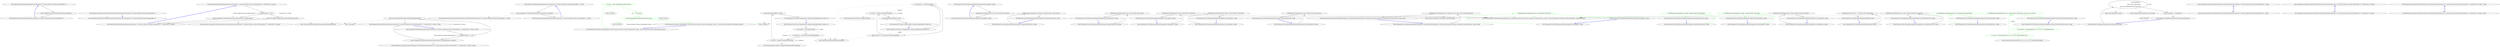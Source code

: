digraph  {
n0 [cluster="Humanizer.CollectionHumanizeExtensions.Humanize<T>(System.Collections.Generic.IEnumerable<T>)", label="Entry Humanizer.CollectionHumanizeExtensions.Humanize<T>(System.Collections.Generic.IEnumerable<T>)", span="17-17"];
n1 [cluster="Humanizer.CollectionHumanizeExtensions.Humanize<T>(System.Collections.Generic.IEnumerable<T>)", label="return Configurator.CollectionFormatter.Humanize(collection);", span="19-19"];
n2 [cluster="Humanizer.CollectionHumanizeExtensions.Humanize<T>(System.Collections.Generic.IEnumerable<T>)", label="Exit Humanizer.CollectionHumanizeExtensions.Humanize<T>(System.Collections.Generic.IEnumerable<T>)", span="17-17"];
n3 [cluster="Humanizer.Localisation.CollectionFormatters.ICollectionFormatter.Humanize<T>(System.Collections.Generic.IEnumerable<T>)", label="Entry Humanizer.Localisation.CollectionFormatters.ICollectionFormatter.Humanize<T>(System.Collections.Generic.IEnumerable<T>)", span="14-14"];
n4 [cluster="Humanizer.CollectionHumanizeExtensions.Humanize<T>(System.Collections.Generic.IEnumerable<T>, System.Func<T, string>)", label="Entry Humanizer.CollectionHumanizeExtensions.Humanize<T>(System.Collections.Generic.IEnumerable<T>, System.Func<T, string>)", span="27-27"];
n5 [cluster="Humanizer.CollectionHumanizeExtensions.Humanize<T>(System.Collections.Generic.IEnumerable<T>, System.Func<T, string>)", label="displayFormatter == null", span="29-29"];
n6 [cluster="Humanizer.CollectionHumanizeExtensions.Humanize<T>(System.Collections.Generic.IEnumerable<T>, System.Func<T, string>)", label="throw new ArgumentNullException(nameof(displayFormatter));", span="30-30"];
n7 [cluster="Humanizer.CollectionHumanizeExtensions.Humanize<T>(System.Collections.Generic.IEnumerable<T>, System.Func<T, string>)", label="return Configurator.CollectionFormatter.Humanize(collection, displayFormatter);", span="32-32"];
n8 [cluster="Humanizer.CollectionHumanizeExtensions.Humanize<T>(System.Collections.Generic.IEnumerable<T>, System.Func<T, string>)", label="Exit Humanizer.CollectionHumanizeExtensions.Humanize<T>(System.Collections.Generic.IEnumerable<T>, System.Func<T, string>)", span="27-27"];
n9 [cluster="System.ArgumentNullException.ArgumentNullException(string)", label="Entry System.ArgumentNullException.ArgumentNullException(string)", span="0-0"];
n10 [cluster="Unk.nameof", label="Entry Unk.nameof", span=""];
n11 [cluster="Humanizer.Localisation.CollectionFormatters.ICollectionFormatter.Humanize<T>(System.Collections.Generic.IEnumerable<T>, System.Func<T, string>)", label="Entry Humanizer.Localisation.CollectionFormatters.ICollectionFormatter.Humanize<T>(System.Collections.Generic.IEnumerable<T>, System.Func<T, string>)", span="20-20"];
n12 [cluster="Humanizer.CollectionHumanizeExtensions.Humanize<T>(System.Collections.Generic.IEnumerable<T>, string)", label="Entry Humanizer.CollectionHumanizeExtensions.Humanize<T>(System.Collections.Generic.IEnumerable<T>, string)", span="40-40"];
n13 [cluster="Humanizer.CollectionHumanizeExtensions.Humanize<T>(System.Collections.Generic.IEnumerable<T>, string)", label="return Configurator.CollectionFormatter.Humanize(collection, separator);", span="43-43"];
n14 [cluster="Humanizer.CollectionHumanizeExtensions.Humanize<T>(System.Collections.Generic.IEnumerable<T>, string)", label="Exit Humanizer.CollectionHumanizeExtensions.Humanize<T>(System.Collections.Generic.IEnumerable<T>, string)", span="40-40"];
n15 [cluster="Humanizer.Localisation.CollectionFormatters.ICollectionFormatter.Humanize<T>(System.Collections.Generic.IEnumerable<T>, string)", label="Entry Humanizer.Localisation.CollectionFormatters.ICollectionFormatter.Humanize<T>(System.Collections.Generic.IEnumerable<T>, string)", span="27-27"];
n16 [cluster="Humanizer.CollectionHumanizeExtensions.Humanize<T>(System.Collections.Generic.IEnumerable<T>, System.Func<T, string>, string)", label="Entry Humanizer.CollectionHumanizeExtensions.Humanize<T>(System.Collections.Generic.IEnumerable<T>, System.Func<T, string>, string)", span="51-51"];
n17 [cluster="Humanizer.CollectionHumanizeExtensions.Humanize<T>(System.Collections.Generic.IEnumerable<T>, System.Func<T, string>, string)", label="displayFormatter == null", span="53-53"];
n18 [cluster="Humanizer.CollectionHumanizeExtensions.Humanize<T>(System.Collections.Generic.IEnumerable<T>, System.Func<T, string>, string)", label="throw new ArgumentNullException(nameof(displayFormatter));", span="54-54"];
n19 [cluster="Humanizer.CollectionHumanizeExtensions.Humanize<T>(System.Collections.Generic.IEnumerable<T>, System.Func<T, string>, string)", label="return Configurator.CollectionFormatter.Humanize(collection, displayFormatter, separator);", span="56-56"];
n20 [cluster="Humanizer.CollectionHumanizeExtensions.Humanize<T>(System.Collections.Generic.IEnumerable<T>, System.Func<T, string>, string)", label="Exit Humanizer.CollectionHumanizeExtensions.Humanize<T>(System.Collections.Generic.IEnumerable<T>, System.Func<T, string>, string)", span="51-51"];
n21 [cluster="Humanizer.Localisation.CollectionFormatters.ICollectionFormatter.Humanize<T>(System.Collections.Generic.IEnumerable<T>, System.Func<T, string>, string)", label="Entry Humanizer.Localisation.CollectionFormatters.ICollectionFormatter.Humanize<T>(System.Collections.Generic.IEnumerable<T>, System.Func<T, string>, string)", span="34-34"];
d17 [cluster="Humanizer.Tests.Bytes.ComparingTests.SortList(System.Collections.Generic.IEnumerable<string>, System.Collections.Generic.IEnumerable<string>)", color=green, community=0, label="0: var list = values.Select(ByteSize.Parse).ToList()", span="40-40"];
d16 [cluster="Humanizer.Tests.Bytes.ComparingTests.SortList(System.Collections.Generic.IEnumerable<string>, System.Collections.Generic.IEnumerable<string>)", label="Entry Humanizer.Tests.Bytes.ComparingTests.SortList(System.Collections.Generic.IEnumerable<string>, System.Collections.Generic.IEnumerable<string>)", span="38-38"];
d18 [cluster="Humanizer.Tests.Bytes.ComparingTests.SortList(System.Collections.Generic.IEnumerable<string>, System.Collections.Generic.IEnumerable<string>)", color=green, community=0, label="0: list.Sort()", span="41-41"];
d21 [cluster="Unk.Select", label="Entry Unk.Select", span=""];
d22 [cluster="Unk.ToList", label="Entry Unk.ToList", span=""];
d19 [cluster="Humanizer.Tests.Bytes.ComparingTests.SortList(System.Collections.Generic.IEnumerable<string>, System.Collections.Generic.IEnumerable<string>)", color=green, community=0, label="0: Assert.Equal(expected.Select(ByteSize.Parse), list)", span="43-43"];
d20 [cluster="Humanizer.Tests.Bytes.ComparingTests.SortList(System.Collections.Generic.IEnumerable<string>, System.Collections.Generic.IEnumerable<string>)", label="Exit Humanizer.Tests.Bytes.ComparingTests.SortList(System.Collections.Generic.IEnumerable<string>, System.Collections.Generic.IEnumerable<string>)", span="38-38"];
d8 [cluster="Unk.Equal", label="Entry Unk.Equal", span=""];
d23 [cluster="Unk.Sort", label="Entry Unk.Sort", span=""];
d4 [cluster="Humanizer.Tests.Bytes.ComparingTests.CompareStrongTyped(double, double, int)", label="Assert.Equal(expectedResult, result)", span="19-19"];
d13 [cluster="Humanizer.Tests.Bytes.ComparingTests.CompareUntyped(double, double, int)", label="Assert.Equal(expectedResult, result)", span="32-32"];
d0 [cluster="Humanizer.Tests.Bytes.ComparingTests.CompareStrongTyped(double, double, int)", label="Entry Humanizer.Tests.Bytes.ComparingTests.CompareStrongTyped(double, double, int)", span="13-13"];
d3 [cluster="Humanizer.Tests.Bytes.ComparingTests.CompareStrongTyped(double, double, int)", label="var result = valueSize.CompareTo(otherSize)", span="17-17"];
d5 [cluster="Humanizer.Tests.Bytes.ComparingTests.CompareStrongTyped(double, double, int)", label="Exit Humanizer.Tests.Bytes.ComparingTests.CompareStrongTyped(double, double, int)", span="13-13"];
d9 [cluster="Humanizer.Tests.Bytes.ComparingTests.CompareUntyped(double, double, int)", label="Entry Humanizer.Tests.Bytes.ComparingTests.CompareUntyped(double, double, int)", span="26-26"];
d12 [cluster="Humanizer.Tests.Bytes.ComparingTests.CompareUntyped(double, double, int)", label="var result = valueSize.CompareTo(otherSize)", span="30-30"];
d14 [cluster="Humanizer.Tests.Bytes.ComparingTests.CompareUntyped(double, double, int)", label="Exit Humanizer.Tests.Bytes.ComparingTests.CompareUntyped(double, double, int)", span="26-26"];
d1 [cluster="Humanizer.Tests.Bytes.ComparingTests.CompareStrongTyped(double, double, int)", label="var valueSize = new ByteSize(value)", span="15-15"];
d2 [cluster="Humanizer.Tests.Bytes.ComparingTests.CompareStrongTyped(double, double, int)", label="var otherSize = new ByteSize(valueToCompareWith)", span="16-16"];
d7 [cluster="Humanizer.Bytes.ByteSize.CompareTo(Humanizer.Bytes.ByteSize)", label="Entry Humanizer.Bytes.ByteSize.CompareTo(Humanizer.Bytes.ByteSize)", span="224-224"];
d10 [cluster="Humanizer.Tests.Bytes.ComparingTests.CompareUntyped(double, double, int)", label="var valueSize = new ByteSize(value)", span="28-28"];
d11 [cluster="Humanizer.Tests.Bytes.ComparingTests.CompareUntyped(double, double, int)", label="object otherSize = new ByteSize(valueToCompareWith)", span="29-29"];
d15 [cluster="Humanizer.Bytes.ByteSize.CompareTo(object)", label="Entry Humanizer.Bytes.ByteSize.CompareTo(object)", span="213-213"];
d6 [cluster="Humanizer.Bytes.ByteSize.ByteSize(double)", label="Entry Humanizer.Bytes.ByteSize.ByteSize(double)", span="102-102"];
m0_15 [cluster="Humanizer.Tests.DateHumanizeDefaultStrategyTests.HoursAgo(int, string)", file="CollectionHumanizeTests.cs", label="Entry Humanizer.Tests.DateHumanizeDefaultStrategyTests.HoursAgo(int, string)", span="66-66"];
m0_16 [cluster="Humanizer.Tests.DateHumanizeDefaultStrategyTests.HoursAgo(int, string)", file="CollectionHumanizeTests.cs", label="DateHumanize.Verify(expected, hours, TimeUnit.Hour, Tense.Past)", span="68-68"];
m0_17 [cluster="Humanizer.Tests.DateHumanizeDefaultStrategyTests.HoursAgo(int, string)", file="CollectionHumanizeTests.cs", label="Exit Humanizer.Tests.DateHumanizeDefaultStrategyTests.HoursAgo(int, string)", span="66-66"];
m0_12 [cluster="Humanizer.Tests.DateHumanizeDefaultStrategyTests.MinutesFromNow(int, string)", file="CollectionHumanizeTests.cs", label="Entry Humanizer.Tests.DateHumanizeDefaultStrategyTests.MinutesFromNow(int, string)", span="56-56"];
m0_13 [cluster="Humanizer.Tests.DateHumanizeDefaultStrategyTests.MinutesFromNow(int, string)", file="CollectionHumanizeTests.cs", label="DateHumanize.Verify(expected, minutes, TimeUnit.Minute, Tense.Future)", span="58-58"];
m0_14 [cluster="Humanizer.Tests.DateHumanizeDefaultStrategyTests.MinutesFromNow(int, string)", file="CollectionHumanizeTests.cs", label="Exit Humanizer.Tests.DateHumanizeDefaultStrategyTests.MinutesFromNow(int, string)", span="56-56"];
m0_30 [cluster="Humanizer.Tests.DateHumanizeDefaultStrategyTests.DaysFromNow(int, string)", file="CollectionHumanizeTests.cs", label="Entry Humanizer.Tests.DateHumanizeDefaultStrategyTests.DaysFromNow(int, string)", span="108-108"];
m0_31 [cluster="Humanizer.Tests.DateHumanizeDefaultStrategyTests.DaysFromNow(int, string)", file="CollectionHumanizeTests.cs", label="DateHumanize.Verify(expected, days, TimeUnit.Day, Tense.Future)", span="110-110"];
m0_32 [cluster="Humanizer.Tests.DateHumanizeDefaultStrategyTests.DaysFromNow(int, string)", file="CollectionHumanizeTests.cs", label="Exit Humanizer.Tests.DateHumanizeDefaultStrategyTests.DaysFromNow(int, string)", span="108-108"];
m0_39 [cluster="Humanizer.Tests.DateHumanizeDefaultStrategyTests.YearsAgo(int, string)", file="CollectionHumanizeTests.cs", label="Entry Humanizer.Tests.DateHumanizeDefaultStrategyTests.YearsAgo(int, string)", span="136-136"];
m0_40 [cluster="Humanizer.Tests.DateHumanizeDefaultStrategyTests.YearsAgo(int, string)", file="CollectionHumanizeTests.cs", label="DateHumanize.Verify(expected, years, TimeUnit.Year, Tense.Past)", span="138-138"];
m0_41 [cluster="Humanizer.Tests.DateHumanizeDefaultStrategyTests.YearsAgo(int, string)", file="CollectionHumanizeTests.cs", label="Exit Humanizer.Tests.DateHumanizeDefaultStrategyTests.YearsAgo(int, string)", span="136-136"];
m0_9 [cluster="Humanizer.Tests.DateHumanizeDefaultStrategyTests.MinutesAgo(int, string)", file="CollectionHumanizeTests.cs", label="Entry Humanizer.Tests.DateHumanizeDefaultStrategyTests.MinutesAgo(int, string)", span="44-44"];
m0_10 [cluster="Humanizer.Tests.DateHumanizeDefaultStrategyTests.MinutesAgo(int, string)", file="CollectionHumanizeTests.cs", label="DateHumanize.Verify(expected, minutes, TimeUnit.Minute, Tense.Past)", span="46-46"];
m0_11 [cluster="Humanizer.Tests.DateHumanizeDefaultStrategyTests.MinutesAgo(int, string)", file="CollectionHumanizeTests.cs", label="Exit Humanizer.Tests.DateHumanizeDefaultStrategyTests.MinutesAgo(int, string)", span="44-44"];
m0_42 [cluster="Humanizer.Tests.DateHumanizeDefaultStrategyTests.YearsFromNow(int, string)", file="CollectionHumanizeTests.cs", label="Entry Humanizer.Tests.DateHumanizeDefaultStrategyTests.YearsFromNow(int, string)", span="144-144"];
m0_43 [cluster="Humanizer.Tests.DateHumanizeDefaultStrategyTests.YearsFromNow(int, string)", file="CollectionHumanizeTests.cs", label="DateHumanize.Verify(expected, years, TimeUnit.Year, Tense.Future)", span="146-146"];
m0_44 [cluster="Humanizer.Tests.DateHumanizeDefaultStrategyTests.YearsFromNow(int, string)", file="CollectionHumanizeTests.cs", label="Exit Humanizer.Tests.DateHumanizeDefaultStrategyTests.YearsFromNow(int, string)", span="144-144"];
m0_48 [cluster="Humanizer.Tests.DateHumanizeDefaultStrategyTests.CanSpecifyCultureExplicitly(int, Humanizer.Localisation.TimeUnit, Humanizer.Localisation.Tense, string, string)", file="CollectionHumanizeTests.cs", label="Entry Humanizer.Tests.DateHumanizeDefaultStrategyTests.CanSpecifyCultureExplicitly(int, Humanizer.Localisation.TimeUnit, Humanizer.Localisation.Tense, string, string)", span="159-159"];
m0_49 [cluster="Humanizer.Tests.DateHumanizeDefaultStrategyTests.CanSpecifyCultureExplicitly(int, Humanizer.Localisation.TimeUnit, Humanizer.Localisation.Tense, string, string)", file="CollectionHumanizeTests.cs", label="DateHumanize.Verify(expected, unit, timeUnit, tense, culture: new CultureInfo(culture))", span="161-161"];
m0_50 [cluster="Humanizer.Tests.DateHumanizeDefaultStrategyTests.CanSpecifyCultureExplicitly(int, Humanizer.Localisation.TimeUnit, Humanizer.Localisation.Tense, string, string)", file="CollectionHumanizeTests.cs", label="Exit Humanizer.Tests.DateHumanizeDefaultStrategyTests.CanSpecifyCultureExplicitly(int, Humanizer.Localisation.TimeUnit, Humanizer.Localisation.Tense, string, string)", span="159-159"];
m0_27 [cluster="Humanizer.Tests.DateHumanizeDefaultStrategyTests.DaysAgo(int, string)", file="CollectionHumanizeTests.cs", label="Entry Humanizer.Tests.DateHumanizeDefaultStrategyTests.DaysAgo(int, string)", span="98-98"];
m0_28 [cluster="Humanizer.Tests.DateHumanizeDefaultStrategyTests.DaysAgo(int, string)", color=green, community=0, file="CollectionHumanizeTests.cs", label="0: DateHumanize.Verify(expected, days, TimeUnit.Day, Tense.Past)", span="100-100"];
m0_29 [cluster="Humanizer.Tests.DateHumanizeDefaultStrategyTests.DaysAgo(int, string)", file="CollectionHumanizeTests.cs", label="Exit Humanizer.Tests.DateHumanizeDefaultStrategyTests.DaysAgo(int, string)", span="98-98"];
m0_26 [cluster="System.DateTime.DateTime(int, int, int, int, int, int, System.DateTimeKind)", file="CollectionHumanizeTests.cs", label="Entry System.DateTime.DateTime(int, int, int, int, int, int, System.DateTimeKind)", span="0-0"];
m0_36 [cluster="Humanizer.Tests.DateHumanizeDefaultStrategyTests.MonthsFromNow(int, string)", file="CollectionHumanizeTests.cs", label="Entry Humanizer.Tests.DateHumanizeDefaultStrategyTests.MonthsFromNow(int, string)", span="128-128"];
m0_37 [cluster="Humanizer.Tests.DateHumanizeDefaultStrategyTests.MonthsFromNow(int, string)", color=green, community=0, file="CollectionHumanizeTests.cs", label="0: DateHumanize.Verify(expected, months, TimeUnit.Month, Tense.Future)", span="130-130"];
m0_38 [cluster="Humanizer.Tests.DateHumanizeDefaultStrategyTests.MonthsFromNow(int, string)", file="CollectionHumanizeTests.cs", label="Exit Humanizer.Tests.DateHumanizeDefaultStrategyTests.MonthsFromNow(int, string)", span="128-128"];
m0_5 [cluster="Humanizer.Tests.DateHumanize.Verify(string, int, Humanizer.Localisation.TimeUnit, Humanizer.Localisation.Tense, double?, System.Globalization.CultureInfo, System.DateTime?, System.DateTime?)", file="CollectionHumanizeTests.cs", label="Entry Humanizer.Tests.DateHumanize.Verify(string, int, Humanizer.Localisation.TimeUnit, Humanizer.Localisation.Tense, double?, System.Globalization.CultureInfo, System.DateTime?, System.DateTime?)", span="34-34"];
m0_33 [cluster="Humanizer.Tests.DateHumanizeDefaultStrategyTests.MonthsAgo(int, string)", file="CollectionHumanizeTests.cs", label="Entry Humanizer.Tests.DateHumanizeDefaultStrategyTests.MonthsAgo(int, string)", span="118-118"];
m0_34 [cluster="Humanizer.Tests.DateHumanizeDefaultStrategyTests.MonthsAgo(int, string)", color=green, community=0, file="CollectionHumanizeTests.cs", label="0: DateHumanize.Verify(expected, months, TimeUnit.Month, Tense.Past)", span="120-120"];
m0_35 [cluster="Humanizer.Tests.DateHumanizeDefaultStrategyTests.MonthsAgo(int, string)", file="CollectionHumanizeTests.cs", label="Exit Humanizer.Tests.DateHumanizeDefaultStrategyTests.MonthsAgo(int, string)", span="118-118"];
m0_2 [cluster="Humanizer.Tests.DateHumanizeDefaultStrategyTests.SecondsAgo(int, string)", file="CollectionHumanizeTests.cs", label="Entry Humanizer.Tests.DateHumanizeDefaultStrategyTests.SecondsAgo(int, string)", span="20-20"];
m0_3 [cluster="Humanizer.Tests.DateHumanizeDefaultStrategyTests.SecondsAgo(int, string)", file="CollectionHumanizeTests.cs", label="DateHumanize.Verify(expected, seconds, TimeUnit.Second, Tense.Past)", span="22-22"];
m0_4 [cluster="Humanizer.Tests.DateHumanizeDefaultStrategyTests.SecondsAgo(int, string)", file="CollectionHumanizeTests.cs", label="Exit Humanizer.Tests.DateHumanizeDefaultStrategyTests.SecondsAgo(int, string)", span="20-20"];
m0_45 [cluster="Humanizer.Tests.DateHumanizeDefaultStrategyTests.Now()", file="CollectionHumanizeTests.cs", label="Entry Humanizer.Tests.DateHumanizeDefaultStrategyTests.Now()", span="150-150"];
m0_46 [cluster="Humanizer.Tests.DateHumanizeDefaultStrategyTests.Now()", file="CollectionHumanizeTests.cs", label="DateHumanize.Verify(''now'', 0, TimeUnit.Year, Tense.Future)", span="152-152"];
m0_47 [cluster="Humanizer.Tests.DateHumanizeDefaultStrategyTests.Now()", file="CollectionHumanizeTests.cs", label="Exit Humanizer.Tests.DateHumanizeDefaultStrategyTests.Now()", span="150-150"];
m0_6 [cluster="Humanizer.Tests.DateHumanizeDefaultStrategyTests.SecondsFromNow(int, string)", file="CollectionHumanizeTests.cs", label="Entry Humanizer.Tests.DateHumanizeDefaultStrategyTests.SecondsFromNow(int, string)", span="30-30"];
m0_7 [cluster="Humanizer.Tests.DateHumanizeDefaultStrategyTests.SecondsFromNow(int, string)", file="CollectionHumanizeTests.cs", label="DateHumanize.Verify(expected, seconds, TimeUnit.Second, Tense.Future)", span="32-32"];
m0_8 [cluster="Humanizer.Tests.DateHumanizeDefaultStrategyTests.SecondsFromNow(int, string)", file="CollectionHumanizeTests.cs", label="Exit Humanizer.Tests.DateHumanizeDefaultStrategyTests.SecondsFromNow(int, string)", span="30-30"];
m0_18 [cluster="Humanizer.Tests.DateHumanizeDefaultStrategyTests.HoursFromNow(int, string)", file="CollectionHumanizeTests.cs", label="Entry Humanizer.Tests.DateHumanizeDefaultStrategyTests.HoursFromNow(int, string)", span="76-76"];
m0_19 [cluster="Humanizer.Tests.DateHumanizeDefaultStrategyTests.HoursFromNow(int, string)", color=green, community=0, file="CollectionHumanizeTests.cs", label="0: DateHumanize.Verify(expected, hours, TimeUnit.Hour, Tense.Future)", span="78-78"];
m0_20 [cluster="Humanizer.Tests.DateHumanizeDefaultStrategyTests.HoursFromNow(int, string)", file="CollectionHumanizeTests.cs", label="Exit Humanizer.Tests.DateHumanizeDefaultStrategyTests.HoursFromNow(int, string)", span="76-76"];
m0_51 [cluster="System.Globalization.CultureInfo.CultureInfo(string)", file="CollectionHumanizeTests.cs", label="Entry System.Globalization.CultureInfo.CultureInfo(string)", span="0-0"];
m0_21 [cluster="Humanizer.Tests.DateHumanizeDefaultStrategyTests.HoursFromNowNotTomorrow(int, string)", file="CollectionHumanizeTests.cs", label="Entry Humanizer.Tests.DateHumanizeDefaultStrategyTests.HoursFromNowNotTomorrow(int, string)", span="84-84"];
m0_22 [cluster="Humanizer.Tests.DateHumanizeDefaultStrategyTests.HoursFromNowNotTomorrow(int, string)", color=green, community=0, file="CollectionHumanizeTests.cs", label="0: var utcNow = new DateTime(2014, 6, 28, 9, 58, 22, DateTimeKind.Utc)", span="87-87"];
m0_23 [cluster="Humanizer.Tests.DateHumanizeDefaultStrategyTests.HoursFromNowNotTomorrow(int, string)", color=green, community=0, file="CollectionHumanizeTests.cs", label="0: var now = new DateTime(2014, 6, 28, 9, 58, 22, DateTimeKind.Local)", span="88-88"];
m0_24 [cluster="Humanizer.Tests.DateHumanizeDefaultStrategyTests.HoursFromNowNotTomorrow(int, string)", color=green, community=0, file="CollectionHumanizeTests.cs", label="0: DateHumanize.Verify(expected, hours, TimeUnit.Hour, Tense.Future, null, null, now, utcNow)", span="90-90"];
m0_25 [cluster="Humanizer.Tests.DateHumanizeDefaultStrategyTests.HoursFromNowNotTomorrow(int, string)", file="CollectionHumanizeTests.cs", label="Exit Humanizer.Tests.DateHumanizeDefaultStrategyTests.HoursFromNowNotTomorrow(int, string)", span="84-84"];
m1_4 [cluster="string.Split(params char[])", file="DefaultCollectionFormatter.cs", label="Entry string.Split(params char[])", span="0-0"];
m1_6 [cluster="Unk.Join", file="DefaultCollectionFormatter.cs", label="Entry Unk.Join", span=""];
m1_5 [cluster="string.Humanize(Humanizer.LetterCasing)", file="DefaultCollectionFormatter.cs", label="Entry string.Humanize(Humanizer.LetterCasing)", span="62-62"];
m1_0 [cluster="Humanizer.StringDehumanizeExtensions.Dehumanize(string)", file="DefaultCollectionFormatter.cs", label="Entry Humanizer.StringDehumanizeExtensions.Dehumanize(string)", span="11-11"];
m1_1 [cluster="Humanizer.StringDehumanizeExtensions.Dehumanize(string)", file="DefaultCollectionFormatter.cs", label="var titlizedWords = \r\n                (from word in input.Split(' ')\r\n                select word.Humanize(LetterCasing.Title))", span="13-15"];
m1_2 [cluster="Humanizer.StringDehumanizeExtensions.Dehumanize(string)", file="DefaultCollectionFormatter.cs", label="return string.Join('''', titlizedWords);", span="17-17"];
m1_3 [cluster="Humanizer.StringDehumanizeExtensions.Dehumanize(string)", file="DefaultCollectionFormatter.cs", label="Exit Humanizer.StringDehumanizeExtensions.Dehumanize(string)", span="11-11"];
m2_1 [cluster="Humanizer.Localisation.CollectionFormatters.ICollectionFormatter.Humanize<T>(System.Collections.Generic.IEnumerable<T>)", file="ICollectionFormatter.cs", label="Exit Humanizer.Localisation.CollectionFormatters.ICollectionFormatter.Humanize<T>(System.Collections.Generic.IEnumerable<T>)", span="14-14"];
m2_4 [cluster="Humanizer.Localisation.CollectionFormatters.ICollectionFormatter.Humanize<T>(System.Collections.Generic.IEnumerable<T>, string)", file="ICollectionFormatter.cs", label="Entry Humanizer.Localisation.CollectionFormatters.ICollectionFormatter.Humanize<T>(System.Collections.Generic.IEnumerable<T>, string)", span="27-27"];
m2_5 [cluster="Humanizer.Localisation.CollectionFormatters.ICollectionFormatter.Humanize<T>(System.Collections.Generic.IEnumerable<T>, string)", file="ICollectionFormatter.cs", label="Exit Humanizer.Localisation.CollectionFormatters.ICollectionFormatter.Humanize<T>(System.Collections.Generic.IEnumerable<T>, string)", span="27-27"];
m2_2 [cluster="Humanizer.Localisation.CollectionFormatters.ICollectionFormatter.Humanize<T>(System.Collections.Generic.IEnumerable<T>, System.Func<T, string>)", file="ICollectionFormatter.cs", label="Entry Humanizer.Localisation.CollectionFormatters.ICollectionFormatter.Humanize<T>(System.Collections.Generic.IEnumerable<T>, System.Func<T, string>)", span="20-20"];
m2_3 [cluster="Humanizer.Localisation.CollectionFormatters.ICollectionFormatter.Humanize<T>(System.Collections.Generic.IEnumerable<T>, System.Func<T, string>)", file="ICollectionFormatter.cs", label="Exit Humanizer.Localisation.CollectionFormatters.ICollectionFormatter.Humanize<T>(System.Collections.Generic.IEnumerable<T>, System.Func<T, string>)", span="20-20"];
m2_6 [cluster="Humanizer.Localisation.CollectionFormatters.ICollectionFormatter.Humanize<T>(System.Collections.Generic.IEnumerable<T>, System.Func<T, string>, string)", file="ICollectionFormatter.cs", label="Entry Humanizer.Localisation.CollectionFormatters.ICollectionFormatter.Humanize<T>(System.Collections.Generic.IEnumerable<T>, System.Func<T, string>, string)", span="34-34"];
m2_7 [cluster="Humanizer.Localisation.CollectionFormatters.ICollectionFormatter.Humanize<T>(System.Collections.Generic.IEnumerable<T>, System.Func<T, string>, string)", file="ICollectionFormatter.cs", label="Exit Humanizer.Localisation.CollectionFormatters.ICollectionFormatter.Humanize<T>(System.Collections.Generic.IEnumerable<T>, System.Func<T, string>, string)", span="34-34"];
n0 -> n1  [key=0, style=solid];
n1 -> n2  [key=0, style=solid];
n1 -> n3  [key=2, style=dotted];
n2 -> n0  [color=blue, key=0, style=bold];
n4 -> n5  [key=0, style=solid];
n4 -> n6  [color=darkseagreen4, key=1, label="System.Func<T, string>", style=dashed];
n4 -> n7  [color=darkseagreen4, key=1, label="System.Collections.Generic.IEnumerable<T>", style=dashed];
n5 -> n6  [key=0, style=solid];
n5 -> n7  [key=0, style=solid];
n6 -> n8  [key=0, style=solid];
n6 -> n9  [key=2, style=dotted];
n6 -> n10  [key=2, style=dotted];
n7 -> n8  [key=0, style=solid];
n7 -> n11  [key=2, style=dotted];
n8 -> n4  [color=blue, key=0, style=bold];
n12 -> n13  [key=0, style=solid];
n13 -> n14  [key=0, style=solid];
n13 -> n15  [key=2, style=dotted];
n14 -> n12  [color=blue, key=0, style=bold];
n16 -> n17  [key=0, style=solid];
n16 -> n18  [color=darkseagreen4, key=1, label="System.Func<T, string>", style=dashed];
n16 -> n19  [color=darkseagreen4, key=1, label="System.Collections.Generic.IEnumerable<T>", style=dashed];
n17 -> n18  [key=0, style=solid];
n17 -> n19  [key=0, style=solid];
n18 -> n20  [key=0, style=solid];
n18 -> n9  [key=2, style=dotted];
n18 -> n10  [key=2, style=dotted];
n19 -> n20  [key=0, style=solid];
n19 -> n21  [key=2, style=dotted];
n20 -> n16  [color=blue, key=0, style=bold];
d17 -> d18  [color=green, key=0, style=solid];
d17 -> d21  [color=green, key=2, style=dotted];
d17 -> d22  [color=green, key=2, style=dotted];
d17 -> d19  [color=green, key=1, label=list, style=dashed];
d16 -> d17  [color=green, key=0, style=solid];
d16 -> d19  [color=green, key=1, label="System.Collections.Generic.IEnumerable<string>", style=dashed];
d18 -> d19  [color=green, key=0, style=solid];
d18 -> d23  [color=green, key=2, style=dotted];
d19 -> d20  [color=green, key=0, style=solid];
d19 -> d21  [color=green, key=2, style=dotted];
d19 -> d8  [color=green, key=2, style=dotted];
d20 -> d16  [color=blue, key=0, style=bold];
d4 -> d8  [key=2, style=dotted];
d4 -> d5  [key=0, style=solid];
d13 -> d8  [key=2, style=dotted];
d13 -> d14  [key=0, style=solid];
d0 -> d4  [color=darkseagreen4, key=1, label=int, style=dashed];
d0 -> d1  [key=0, style=solid];
d0 -> d2  [color=darkseagreen4, key=1, label=double, style=dashed];
d3 -> d4  [key=0, style=solid];
d3 -> d3  [color=darkseagreen4, key=1, label=valueSize, style=dashed];
d3 -> d7  [key=2, style=dotted];
d5 -> d0  [color=blue, key=0, style=bold];
d9 -> d13  [color=darkseagreen4, key=1, label=int, style=dashed];
d9 -> d10  [key=0, style=solid];
d9 -> d11  [color=darkseagreen4, key=1, label=double, style=dashed];
d12 -> d13  [key=0, style=solid];
d12 -> d12  [color=darkseagreen4, key=1, label=valueSize, style=dashed];
d12 -> d15  [key=2, style=dotted];
d14 -> d9  [color=blue, key=0, style=bold];
d1 -> d3  [color=darkseagreen4, key=1, label=valueSize, style=dashed];
d1 -> d2  [key=0, style=solid];
d1 -> d6  [key=2, style=dotted];
d2 -> d3  [key=0, style=solid];
d2 -> d6  [key=2, style=dotted];
d10 -> d12  [color=darkseagreen4, key=1, label=valueSize, style=dashed];
d10 -> d11  [key=0, style=solid];
d10 -> d6  [key=2, style=dotted];
d11 -> d12  [key=0, style=solid];
d11 -> d6  [key=2, style=dotted];
m0_15 -> m0_16  [key=0, style=solid];
m0_16 -> m0_5  [key=2, style=dotted];
m0_16 -> m0_17  [key=0, style=solid];
m0_17 -> m0_15  [color=blue, key=0, style=bold];
m0_12 -> m0_13  [key=0, style=solid];
m0_13 -> m0_5  [key=2, style=dotted];
m0_13 -> m0_14  [key=0, style=solid];
m0_14 -> m0_12  [color=blue, key=0, style=bold];
m0_30 -> m0_31  [key=0, style=solid];
m0_31 -> m0_5  [key=2, style=dotted];
m0_31 -> m0_32  [key=0, style=solid];
m0_32 -> m0_30  [color=blue, key=0, style=bold];
m0_39 -> m0_40  [key=0, style=solid];
m0_40 -> m0_5  [key=2, style=dotted];
m0_40 -> m0_41  [key=0, style=solid];
m0_41 -> m0_39  [color=blue, key=0, style=bold];
m0_9 -> m0_10  [key=0, style=solid];
m0_10 -> m0_5  [key=2, style=dotted];
m0_10 -> m0_11  [key=0, style=solid];
m0_11 -> m0_9  [color=blue, key=0, style=bold];
m0_42 -> m0_43  [key=0, style=solid];
m0_43 -> m0_5  [key=2, style=dotted];
m0_43 -> m0_44  [key=0, style=solid];
m0_44 -> m0_42  [color=blue, key=0, style=bold];
m0_48 -> m0_49  [key=0, style=solid];
m0_49 -> m0_5  [key=2, style=dotted];
m0_49 -> m0_50  [key=0, style=solid];
m0_49 -> m0_51  [key=2, style=dotted];
m0_50 -> m0_48  [color=blue, key=0, style=bold];
m0_27 -> m0_28  [color=green, key=0, style=solid];
m0_28 -> m0_29  [color=green, key=0, style=solid];
m0_28 -> m0_5  [color=green, key=2, style=dotted];
m0_29 -> m0_27  [color=blue, key=0, style=bold];
m0_36 -> m0_37  [color=green, key=0, style=solid];
m0_37 -> m0_38  [color=green, key=0, style=solid];
m0_37 -> m0_5  [color=green, key=2, style=dotted];
m0_38 -> m0_36  [color=blue, key=0, style=bold];
m0_33 -> m0_34  [color=green, key=0, style=solid];
m0_34 -> m0_35  [color=green, key=0, style=solid];
m0_34 -> m0_5  [color=green, key=2, style=dotted];
m0_35 -> m0_33  [color=blue, key=0, style=bold];
m0_2 -> m0_3  [key=0, style=solid];
m0_3 -> m0_5  [key=2, style=dotted];
m0_3 -> m0_4  [key=0, style=solid];
m0_4 -> m0_2  [color=blue, key=0, style=bold];
m0_45 -> m0_46  [key=0, style=solid];
m0_46 -> m0_5  [key=2, style=dotted];
m0_46 -> m0_47  [key=0, style=solid];
m0_47 -> m0_45  [color=blue, key=0, style=bold];
m0_6 -> m0_7  [key=0, style=solid];
m0_7 -> m0_5  [key=2, style=dotted];
m0_7 -> m0_8  [key=0, style=solid];
m0_8 -> m0_6  [color=blue, key=0, style=bold];
m0_18 -> m0_19  [color=green, key=0, style=solid];
m0_19 -> m0_20  [color=green, key=0, style=solid];
m0_19 -> m0_5  [color=green, key=2, style=dotted];
m0_20 -> m0_18  [color=blue, key=0, style=bold];
m0_21 -> m0_22  [color=green, key=0, style=solid];
m0_21 -> m0_24  [color=green, key=1, label=int, style=dashed];
m0_22 -> m0_23  [color=green, key=0, style=solid];
m0_22 -> m0_26  [color=green, key=2, style=dotted];
m0_22 -> m0_24  [color=green, key=1, label=utcNow, style=dashed];
m0_23 -> m0_24  [color=green, key=0, style=solid];
m0_23 -> m0_26  [color=green, key=2, style=dotted];
m0_24 -> m0_25  [color=green, key=0, style=solid];
m0_24 -> m0_5  [color=green, key=2, style=dotted];
m0_25 -> m0_21  [color=blue, key=0, style=bold];
m1_0 -> m1_1  [key=0, style=solid];
m1_1 -> m1_2  [key=0, style=solid];
m1_1 -> m1_4  [key=2, style=dotted];
m1_1 -> m1_5  [key=2, style=dotted];
m1_1 -> m1_1  [color=darkseagreen4, key=1, label=word, style=dashed];
m1_2 -> m1_3  [key=0, style=solid];
m1_2 -> m1_6  [key=2, style=dotted];
m1_3 -> m1_0  [color=blue, key=0, style=bold];
m2_1 -> n3  [color=blue, key=0, style=bold];
m2_4 -> m2_5  [key=0, style=solid];
m2_5 -> m2_4  [color=blue, key=0, style=bold];
m2_2 -> m2_3  [key=0, style=solid];
m2_3 -> m2_2  [color=blue, key=0, style=bold];
m2_6 -> m2_7  [key=0, style=solid];
m2_7 -> m2_6  [color=blue, key=0, style=bold];
}

